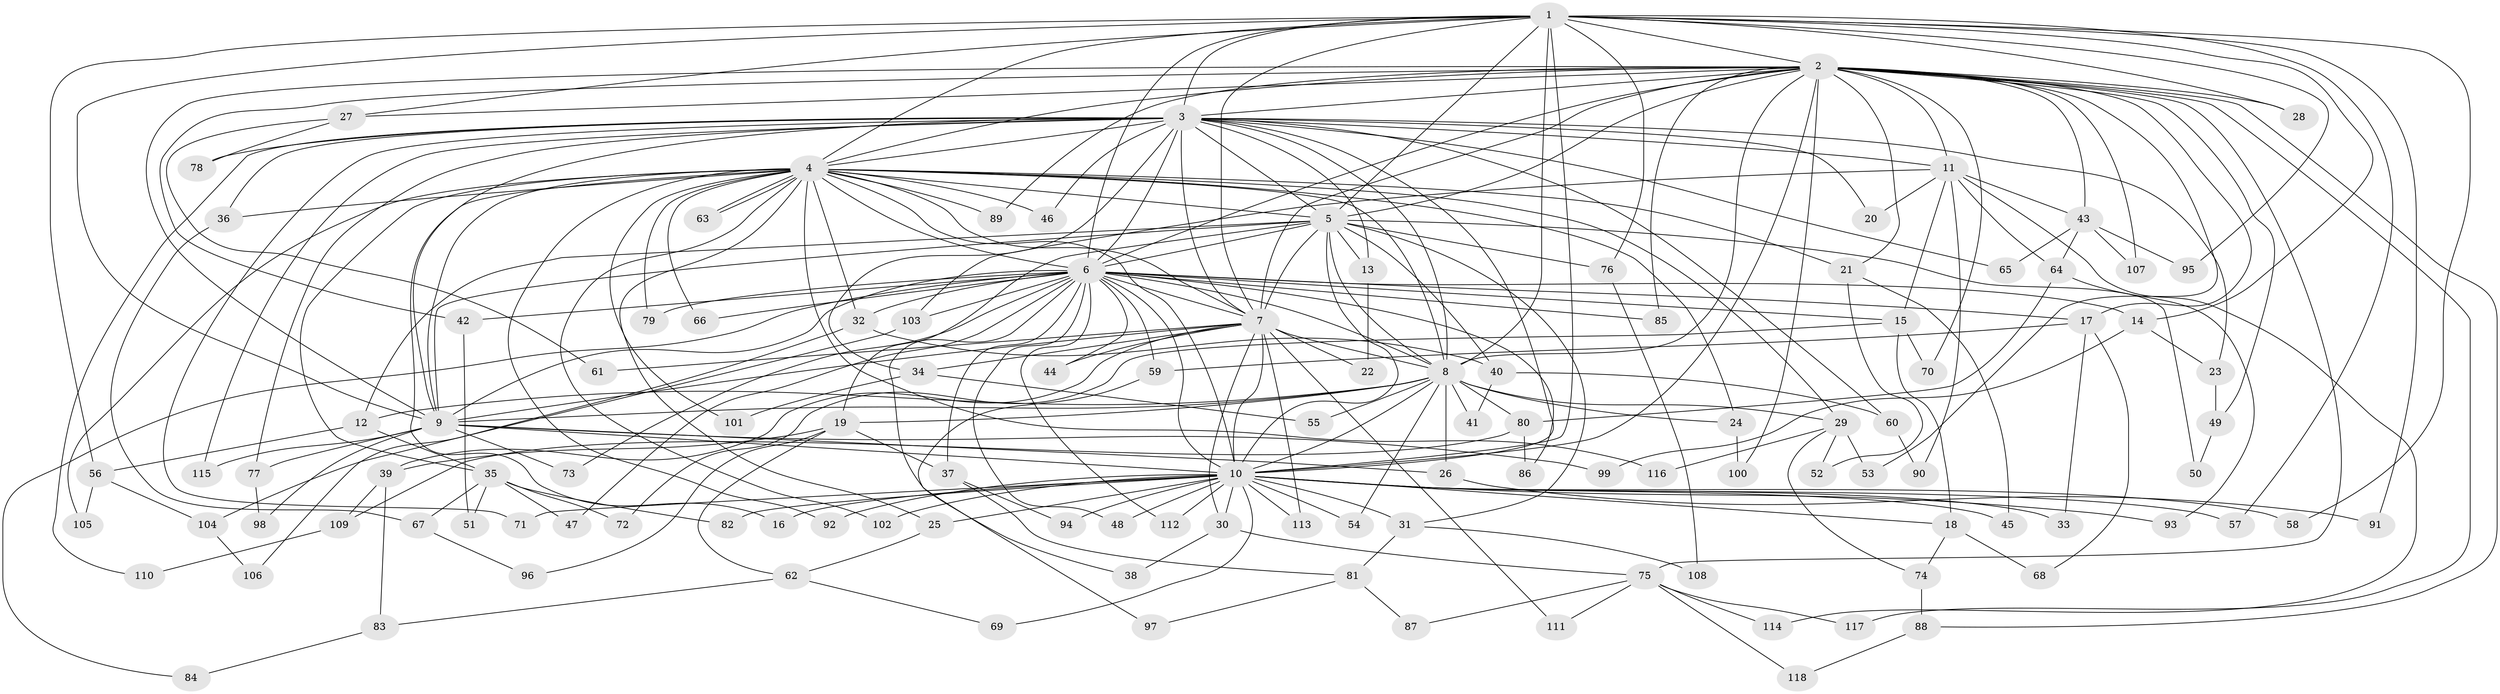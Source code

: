 // coarse degree distribution, {15: 0.01694915254237288, 3: 0.2711864406779661, 4: 0.2542372881355932, 8: 0.03389830508474576, 7: 0.01694915254237288, 13: 0.03389830508474576, 5: 0.05084745762711865, 2: 0.2033898305084746, 16: 0.01694915254237288, 20: 0.01694915254237288, 22: 0.01694915254237288, 1: 0.01694915254237288, 28: 0.01694915254237288, 18: 0.01694915254237288, 6: 0.01694915254237288}
// Generated by graph-tools (version 1.1) at 2025/36/03/04/25 23:36:20]
// undirected, 118 vertices, 261 edges
graph export_dot {
  node [color=gray90,style=filled];
  1;
  2;
  3;
  4;
  5;
  6;
  7;
  8;
  9;
  10;
  11;
  12;
  13;
  14;
  15;
  16;
  17;
  18;
  19;
  20;
  21;
  22;
  23;
  24;
  25;
  26;
  27;
  28;
  29;
  30;
  31;
  32;
  33;
  34;
  35;
  36;
  37;
  38;
  39;
  40;
  41;
  42;
  43;
  44;
  45;
  46;
  47;
  48;
  49;
  50;
  51;
  52;
  53;
  54;
  55;
  56;
  57;
  58;
  59;
  60;
  61;
  62;
  63;
  64;
  65;
  66;
  67;
  68;
  69;
  70;
  71;
  72;
  73;
  74;
  75;
  76;
  77;
  78;
  79;
  80;
  81;
  82;
  83;
  84;
  85;
  86;
  87;
  88;
  89;
  90;
  91;
  92;
  93;
  94;
  95;
  96;
  97;
  98;
  99;
  100;
  101;
  102;
  103;
  104;
  105;
  106;
  107;
  108;
  109;
  110;
  111;
  112;
  113;
  114;
  115;
  116;
  117;
  118;
  1 -- 2;
  1 -- 3;
  1 -- 4;
  1 -- 5;
  1 -- 6;
  1 -- 7;
  1 -- 8;
  1 -- 9;
  1 -- 10;
  1 -- 14;
  1 -- 27;
  1 -- 28;
  1 -- 56;
  1 -- 57;
  1 -- 58;
  1 -- 76;
  1 -- 91;
  1 -- 95;
  2 -- 3;
  2 -- 4;
  2 -- 5;
  2 -- 6;
  2 -- 7;
  2 -- 8;
  2 -- 9;
  2 -- 10;
  2 -- 11;
  2 -- 17;
  2 -- 21;
  2 -- 27;
  2 -- 28;
  2 -- 42;
  2 -- 43;
  2 -- 49;
  2 -- 53;
  2 -- 70;
  2 -- 75;
  2 -- 85;
  2 -- 88;
  2 -- 89;
  2 -- 100;
  2 -- 107;
  2 -- 117;
  3 -- 4;
  3 -- 5;
  3 -- 6;
  3 -- 7;
  3 -- 8;
  3 -- 9;
  3 -- 10;
  3 -- 11;
  3 -- 13;
  3 -- 20;
  3 -- 23;
  3 -- 34;
  3 -- 36;
  3 -- 46;
  3 -- 60;
  3 -- 65;
  3 -- 71;
  3 -- 77;
  3 -- 78;
  3 -- 110;
  3 -- 115;
  4 -- 5;
  4 -- 6;
  4 -- 7;
  4 -- 8;
  4 -- 9;
  4 -- 10;
  4 -- 16;
  4 -- 21;
  4 -- 24;
  4 -- 25;
  4 -- 29;
  4 -- 32;
  4 -- 35;
  4 -- 36;
  4 -- 46;
  4 -- 63;
  4 -- 63;
  4 -- 66;
  4 -- 79;
  4 -- 89;
  4 -- 92;
  4 -- 101;
  4 -- 102;
  4 -- 105;
  4 -- 116;
  5 -- 6;
  5 -- 7;
  5 -- 8;
  5 -- 9;
  5 -- 10;
  5 -- 12;
  5 -- 13;
  5 -- 19;
  5 -- 31;
  5 -- 40;
  5 -- 50;
  5 -- 76;
  6 -- 7;
  6 -- 8;
  6 -- 9;
  6 -- 10;
  6 -- 14;
  6 -- 15;
  6 -- 17;
  6 -- 32;
  6 -- 37;
  6 -- 38;
  6 -- 42;
  6 -- 44;
  6 -- 47;
  6 -- 48;
  6 -- 59;
  6 -- 66;
  6 -- 73;
  6 -- 79;
  6 -- 84;
  6 -- 85;
  6 -- 86;
  6 -- 103;
  6 -- 112;
  7 -- 8;
  7 -- 9;
  7 -- 10;
  7 -- 22;
  7 -- 30;
  7 -- 34;
  7 -- 39;
  7 -- 44;
  7 -- 61;
  7 -- 111;
  7 -- 113;
  8 -- 9;
  8 -- 10;
  8 -- 12;
  8 -- 19;
  8 -- 24;
  8 -- 26;
  8 -- 29;
  8 -- 41;
  8 -- 54;
  8 -- 55;
  8 -- 80;
  9 -- 10;
  9 -- 26;
  9 -- 73;
  9 -- 77;
  9 -- 98;
  9 -- 99;
  9 -- 115;
  10 -- 16;
  10 -- 18;
  10 -- 25;
  10 -- 30;
  10 -- 31;
  10 -- 33;
  10 -- 45;
  10 -- 48;
  10 -- 54;
  10 -- 57;
  10 -- 58;
  10 -- 69;
  10 -- 71;
  10 -- 82;
  10 -- 92;
  10 -- 93;
  10 -- 94;
  10 -- 102;
  10 -- 112;
  10 -- 113;
  11 -- 15;
  11 -- 20;
  11 -- 43;
  11 -- 64;
  11 -- 90;
  11 -- 103;
  11 -- 114;
  12 -- 35;
  12 -- 56;
  13 -- 22;
  14 -- 23;
  14 -- 99;
  15 -- 18;
  15 -- 70;
  15 -- 72;
  17 -- 33;
  17 -- 59;
  17 -- 68;
  18 -- 68;
  18 -- 74;
  19 -- 37;
  19 -- 39;
  19 -- 62;
  19 -- 96;
  21 -- 45;
  21 -- 52;
  23 -- 49;
  24 -- 100;
  25 -- 62;
  26 -- 91;
  27 -- 61;
  27 -- 78;
  29 -- 52;
  29 -- 53;
  29 -- 74;
  29 -- 116;
  30 -- 38;
  30 -- 75;
  31 -- 81;
  31 -- 108;
  32 -- 40;
  32 -- 106;
  34 -- 55;
  34 -- 101;
  35 -- 47;
  35 -- 51;
  35 -- 67;
  35 -- 72;
  35 -- 82;
  36 -- 67;
  37 -- 81;
  37 -- 94;
  39 -- 83;
  39 -- 109;
  40 -- 41;
  40 -- 60;
  42 -- 51;
  43 -- 64;
  43 -- 65;
  43 -- 95;
  43 -- 107;
  49 -- 50;
  56 -- 104;
  56 -- 105;
  59 -- 97;
  60 -- 90;
  62 -- 69;
  62 -- 83;
  64 -- 80;
  64 -- 93;
  67 -- 96;
  74 -- 88;
  75 -- 87;
  75 -- 111;
  75 -- 114;
  75 -- 117;
  75 -- 118;
  76 -- 108;
  77 -- 98;
  80 -- 86;
  80 -- 109;
  81 -- 87;
  81 -- 97;
  83 -- 84;
  88 -- 118;
  103 -- 104;
  104 -- 106;
  109 -- 110;
}
